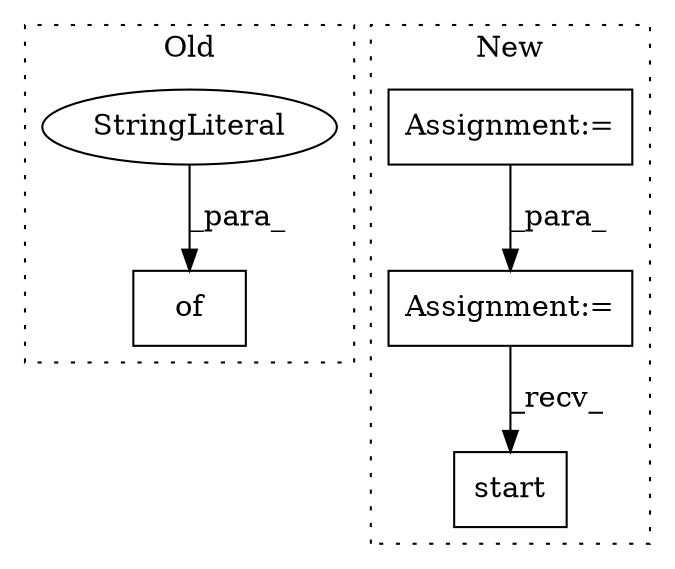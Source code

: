 digraph G {
subgraph cluster0 {
1 [label="of" a="32" s="1394,1418" l="3,1" shape="box"];
5 [label="StringLiteral" a="45" s="1397" l="7" shape="ellipse"];
label = "Old";
style="dotted";
}
subgraph cluster1 {
2 [label="start" a="32" s="1847" l="7" shape="box"];
3 [label="Assignment:=" a="7" s="1334" l="1" shape="box"];
4 [label="Assignment:=" a="7" s="1392" l="1" shape="box"];
label = "New";
style="dotted";
}
3 -> 4 [label="_para_"];
4 -> 2 [label="_recv_"];
5 -> 1 [label="_para_"];
}